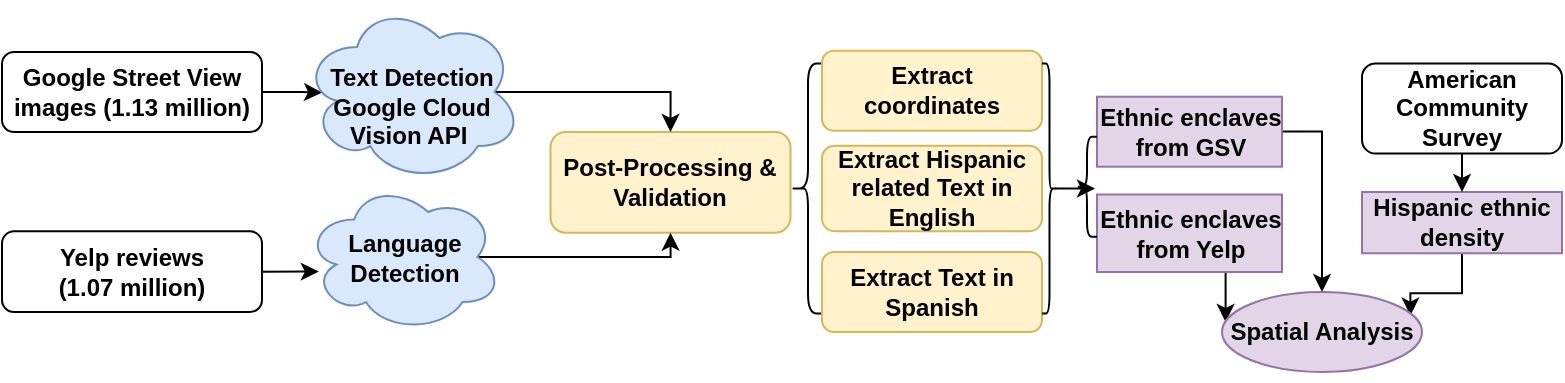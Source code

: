 <mxfile version="14.7.6" type="github"><diagram id="C5RBs43oDa-KdzZeNtuy" name="Page-1"><mxGraphModel dx="1422" dy="762" grid="1" gridSize="10" guides="1" tooltips="1" connect="1" arrows="1" fold="1" page="1" pageScale="1" pageWidth="827" pageHeight="1169" math="0" shadow="0"><root><mxCell id="WIyWlLk6GJQsqaUBKTNV-0"/><mxCell id="WIyWlLk6GJQsqaUBKTNV-1" parent="WIyWlLk6GJQsqaUBKTNV-0"/><mxCell id="G5t0FQF4PDnFqPQYDofl-23" style="edgeStyle=orthogonalEdgeStyle;rounded=0;orthogonalLoop=1;jettySize=auto;html=1;exitX=1;exitY=0.5;exitDx=0;exitDy=0;entryX=0.07;entryY=0.596;entryDx=0;entryDy=0;entryPerimeter=0;" parent="WIyWlLk6GJQsqaUBKTNV-1" source="ymSexH9OczxW9uUebrXv-95" target="ymSexH9OczxW9uUebrXv-108" edge="1"><mxGeometry relative="1" as="geometry"/></mxCell><mxCell id="ymSexH9OczxW9uUebrXv-95" value="&lt;b&gt;Yelp reviews (1.07&amp;nbsp;&lt;/b&gt;&lt;b&gt;million)&lt;/b&gt;" style="rounded=1;whiteSpace=wrap;html=1;fontSize=12;glass=0;strokeWidth=1;shadow=0;" parent="WIyWlLk6GJQsqaUBKTNV-1" vertex="1"><mxGeometry x="40" y="199.68" width="130" height="40.32" as="geometry"/></mxCell><mxCell id="ymSexH9OczxW9uUebrXv-98" value="&lt;b&gt;Post-Processing &amp;amp;&lt;br&gt;Validation&lt;br&gt;&lt;/b&gt;" style="rounded=1;whiteSpace=wrap;html=1;fontSize=12;glass=0;strokeWidth=1;shadow=0;fillColor=#fff2cc;strokeColor=#d6b656;" parent="WIyWlLk6GJQsqaUBKTNV-1" vertex="1"><mxGeometry x="314.25" y="150" width="120" height="50.32" as="geometry"/></mxCell><mxCell id="ymSexH9OczxW9uUebrXv-99" value="" style="shape=curlyBracket;whiteSpace=wrap;html=1;rounded=1;rotation=0;" parent="WIyWlLk6GJQsqaUBKTNV-1" vertex="1"><mxGeometry x="434.25" y="115.78" width="17.5" height="125" as="geometry"/></mxCell><mxCell id="G5t0FQF4PDnFqPQYDofl-19" style="edgeStyle=orthogonalEdgeStyle;rounded=0;orthogonalLoop=1;jettySize=auto;html=1;exitX=0.875;exitY=0.5;exitDx=0;exitDy=0;exitPerimeter=0;entryX=0.5;entryY=1;entryDx=0;entryDy=0;" parent="WIyWlLk6GJQsqaUBKTNV-1" source="ymSexH9OczxW9uUebrXv-108" target="ymSexH9OczxW9uUebrXv-98" edge="1"><mxGeometry relative="1" as="geometry"><Array as="points"><mxPoint x="374" y="212"/></Array></mxGeometry></mxCell><mxCell id="ymSexH9OczxW9uUebrXv-108" value="&lt;b&gt;Language Detection&lt;/b&gt;" style="ellipse;shape=cloud;whiteSpace=wrap;html=1;fillColor=#dae8fc;strokeColor=#6c8ebf;" parent="WIyWlLk6GJQsqaUBKTNV-1" vertex="1"><mxGeometry x="191.5" y="175" width="98.5" height="75" as="geometry"/></mxCell><mxCell id="G5t0FQF4PDnFqPQYDofl-18" style="edgeStyle=orthogonalEdgeStyle;rounded=0;orthogonalLoop=1;jettySize=auto;html=1;exitX=0.5;exitY=1;exitDx=0;exitDy=0;entryX=0.942;entryY=0.294;entryDx=0;entryDy=0;entryPerimeter=0;" parent="WIyWlLk6GJQsqaUBKTNV-1" source="ymSexH9OczxW9uUebrXv-110" target="G5t0FQF4PDnFqPQYDofl-9" edge="1"><mxGeometry relative="1" as="geometry"/></mxCell><mxCell id="ymSexH9OczxW9uUebrXv-110" value="&lt;span&gt;&lt;b&gt;Hispanic ethnic density&lt;/b&gt;&lt;/span&gt;" style="rounded=0;whiteSpace=wrap;html=1;fillColor=#e1d5e7;strokeColor=#9673a6;" parent="WIyWlLk6GJQsqaUBKTNV-1" vertex="1"><mxGeometry x="720" y="180" width="100" height="30.63" as="geometry"/></mxCell><mxCell id="G5t0FQF4PDnFqPQYDofl-24" style="edgeStyle=orthogonalEdgeStyle;rounded=0;orthogonalLoop=1;jettySize=auto;html=1;exitX=0.5;exitY=1;exitDx=0;exitDy=0;entryX=0.5;entryY=0;entryDx=0;entryDy=0;" parent="WIyWlLk6GJQsqaUBKTNV-1" source="ymSexH9OczxW9uUebrXv-114" target="ymSexH9OczxW9uUebrXv-110" edge="1"><mxGeometry relative="1" as="geometry"/></mxCell><mxCell id="ymSexH9OczxW9uUebrXv-114" value="&lt;b&gt;American Community Survey&lt;/b&gt;" style="rounded=1;whiteSpace=wrap;html=1;fontSize=12;glass=0;strokeWidth=1;shadow=0;" parent="WIyWlLk6GJQsqaUBKTNV-1" vertex="1"><mxGeometry x="720" y="115.78" width="100" height="45" as="geometry"/></mxCell><mxCell id="ymSexH9OczxW9uUebrXv-115" value="" style="edgeStyle=orthogonalEdgeStyle;rounded=0;orthogonalLoop=1;jettySize=auto;html=1;entryX=0.091;entryY=0.503;entryDx=0;entryDy=0;entryPerimeter=0;" parent="WIyWlLk6GJQsqaUBKTNV-1" source="ymSexH9OczxW9uUebrXv-116" target="ymSexH9OczxW9uUebrXv-118" edge="1"><mxGeometry relative="1" as="geometry"/></mxCell><mxCell id="ymSexH9OczxW9uUebrXv-116" value="&lt;b&gt;Google Street View images (1.13 million)&lt;/b&gt;&lt;b&gt;&lt;br&gt;&lt;/b&gt;" style="rounded=1;whiteSpace=wrap;html=1;fontSize=12;glass=0;strokeWidth=1;shadow=0;" parent="WIyWlLk6GJQsqaUBKTNV-1" vertex="1"><mxGeometry x="40" y="110" width="130" height="40" as="geometry"/></mxCell><mxCell id="G5t0FQF4PDnFqPQYDofl-4" style="edgeStyle=orthogonalEdgeStyle;rounded=0;orthogonalLoop=1;jettySize=auto;html=1;exitX=0.875;exitY=0.5;exitDx=0;exitDy=0;exitPerimeter=0;entryX=0.5;entryY=0;entryDx=0;entryDy=0;" parent="WIyWlLk6GJQsqaUBKTNV-1" source="ymSexH9OczxW9uUebrXv-118" target="ymSexH9OczxW9uUebrXv-98" edge="1"><mxGeometry relative="1" as="geometry"/></mxCell><mxCell id="ymSexH9OczxW9uUebrXv-118" value="&lt;b&gt;&lt;br&gt;&lt;/b&gt;&lt;b&gt;Text Detection Google Cloud Vision API&amp;nbsp;&lt;/b&gt;&lt;b&gt;&lt;br&gt;&lt;/b&gt;" style="ellipse;shape=cloud;whiteSpace=wrap;html=1;fillColor=#dae8fc;strokeColor=#6c8ebf;" parent="WIyWlLk6GJQsqaUBKTNV-1" vertex="1"><mxGeometry x="190" y="85" width="110" height="90" as="geometry"/></mxCell><mxCell id="ymSexH9OczxW9uUebrXv-119" style="edgeStyle=orthogonalEdgeStyle;rounded=0;orthogonalLoop=1;jettySize=auto;html=1;exitX=0.5;exitY=1;exitDx=0;exitDy=0;" parent="WIyWlLk6GJQsqaUBKTNV-1" edge="1"><mxGeometry relative="1" as="geometry"><mxPoint x="323" y="265.63" as="sourcePoint"/><mxPoint x="323" y="265.63" as="targetPoint"/></mxGeometry></mxCell><mxCell id="ymSexH9OczxW9uUebrXv-120" value="&lt;b&gt;Extract coordinates&lt;/b&gt;" style="rounded=1;whiteSpace=wrap;html=1;fillColor=#fff2cc;strokeColor=#d6b656;" parent="WIyWlLk6GJQsqaUBKTNV-1" vertex="1"><mxGeometry x="450" y="109.37" width="110" height="40" as="geometry"/></mxCell><mxCell id="ymSexH9OczxW9uUebrXv-121" value="&lt;b&gt;Extract Hispanic related Text in English&lt;/b&gt;" style="rounded=1;whiteSpace=wrap;html=1;fillColor=#fff2cc;strokeColor=#d6b656;" parent="WIyWlLk6GJQsqaUBKTNV-1" vertex="1"><mxGeometry x="450" y="156.87" width="110" height="42.81" as="geometry"/></mxCell><mxCell id="3zVPIS5Xp-P_Ai4VTTfP-0" value="&lt;b&gt;Extract Text in Spanish&lt;/b&gt;" style="rounded=1;whiteSpace=wrap;html=1;fillColor=#fff2cc;strokeColor=#d6b656;" parent="WIyWlLk6GJQsqaUBKTNV-1" vertex="1"><mxGeometry x="450" y="210" width="110" height="40" as="geometry"/></mxCell><mxCell id="G5t0FQF4PDnFqPQYDofl-14" value="" style="edgeStyle=orthogonalEdgeStyle;rounded=0;orthogonalLoop=1;jettySize=auto;html=1;entryX=0.5;entryY=0;entryDx=0;entryDy=0;" parent="WIyWlLk6GJQsqaUBKTNV-1" source="Fa2kL7o3pTTxgzRAk2Bc-2" target="G5t0FQF4PDnFqPQYDofl-9" edge="1"><mxGeometry relative="1" as="geometry"><Array as="points"><mxPoint x="700" y="150"/></Array></mxGeometry></mxCell><mxCell id="Fa2kL7o3pTTxgzRAk2Bc-2" value="&lt;b&gt;Ethnic enclaves from GSV&lt;/b&gt;" style="rounded=0;whiteSpace=wrap;html=1;fillColor=#e1d5e7;strokeColor=#9673a6;" parent="WIyWlLk6GJQsqaUBKTNV-1" vertex="1"><mxGeometry x="587.5" y="132.35" width="92.5" height="35" as="geometry"/></mxCell><mxCell id="G5t0FQF4PDnFqPQYDofl-13" style="edgeStyle=orthogonalEdgeStyle;rounded=0;orthogonalLoop=1;jettySize=auto;html=1;exitX=0.1;exitY=0.5;exitDx=0;exitDy=0;exitPerimeter=0;entryX=0.9;entryY=0.5;entryDx=0;entryDy=0;entryPerimeter=0;" parent="WIyWlLk6GJQsqaUBKTNV-1" source="G5t0FQF4PDnFqPQYDofl-5" target="G5t0FQF4PDnFqPQYDofl-12" edge="1"><mxGeometry relative="1" as="geometry"/></mxCell><mxCell id="G5t0FQF4PDnFqPQYDofl-5" value="" style="shape=curlyBracket;whiteSpace=wrap;html=1;rounded=1;rotation=-180;size=0.5;" parent="WIyWlLk6GJQsqaUBKTNV-1" vertex="1"><mxGeometry x="560" y="115.78" width="7.5" height="125" as="geometry"/></mxCell><mxCell id="G5t0FQF4PDnFqPQYDofl-17" style="edgeStyle=orthogonalEdgeStyle;rounded=0;orthogonalLoop=1;jettySize=auto;html=1;exitX=0.5;exitY=1;exitDx=0;exitDy=0;entryX=0.018;entryY=0.375;entryDx=0;entryDy=0;entryPerimeter=0;" parent="WIyWlLk6GJQsqaUBKTNV-1" source="G5t0FQF4PDnFqPQYDofl-6" target="G5t0FQF4PDnFqPQYDofl-9" edge="1"><mxGeometry relative="1" as="geometry"/></mxCell><mxCell id="G5t0FQF4PDnFqPQYDofl-6" value="&lt;b&gt;Ethnic enclaves from Yelp&lt;/b&gt;" style="rounded=0;whiteSpace=wrap;html=1;fillColor=#e1d5e7;strokeColor=#9673a6;" parent="WIyWlLk6GJQsqaUBKTNV-1" vertex="1"><mxGeometry x="587.5" y="181.26" width="92.5" height="38.74" as="geometry"/></mxCell><mxCell id="G5t0FQF4PDnFqPQYDofl-9" value="Spatial Analysis" style="ellipse;whiteSpace=wrap;html=1;fillColor=#e1d5e7;strokeColor=#9673a6;fontStyle=1" parent="WIyWlLk6GJQsqaUBKTNV-1" vertex="1"><mxGeometry x="650" y="230" width="100" height="40" as="geometry"/></mxCell><mxCell id="G5t0FQF4PDnFqPQYDofl-12" value="" style="shape=curlyBracket;whiteSpace=wrap;html=1;rounded=1;rotation=0;" parent="WIyWlLk6GJQsqaUBKTNV-1" vertex="1"><mxGeometry x="577.5" y="152.35" width="10" height="50" as="geometry"/></mxCell></root></mxGraphModel></diagram></mxfile>